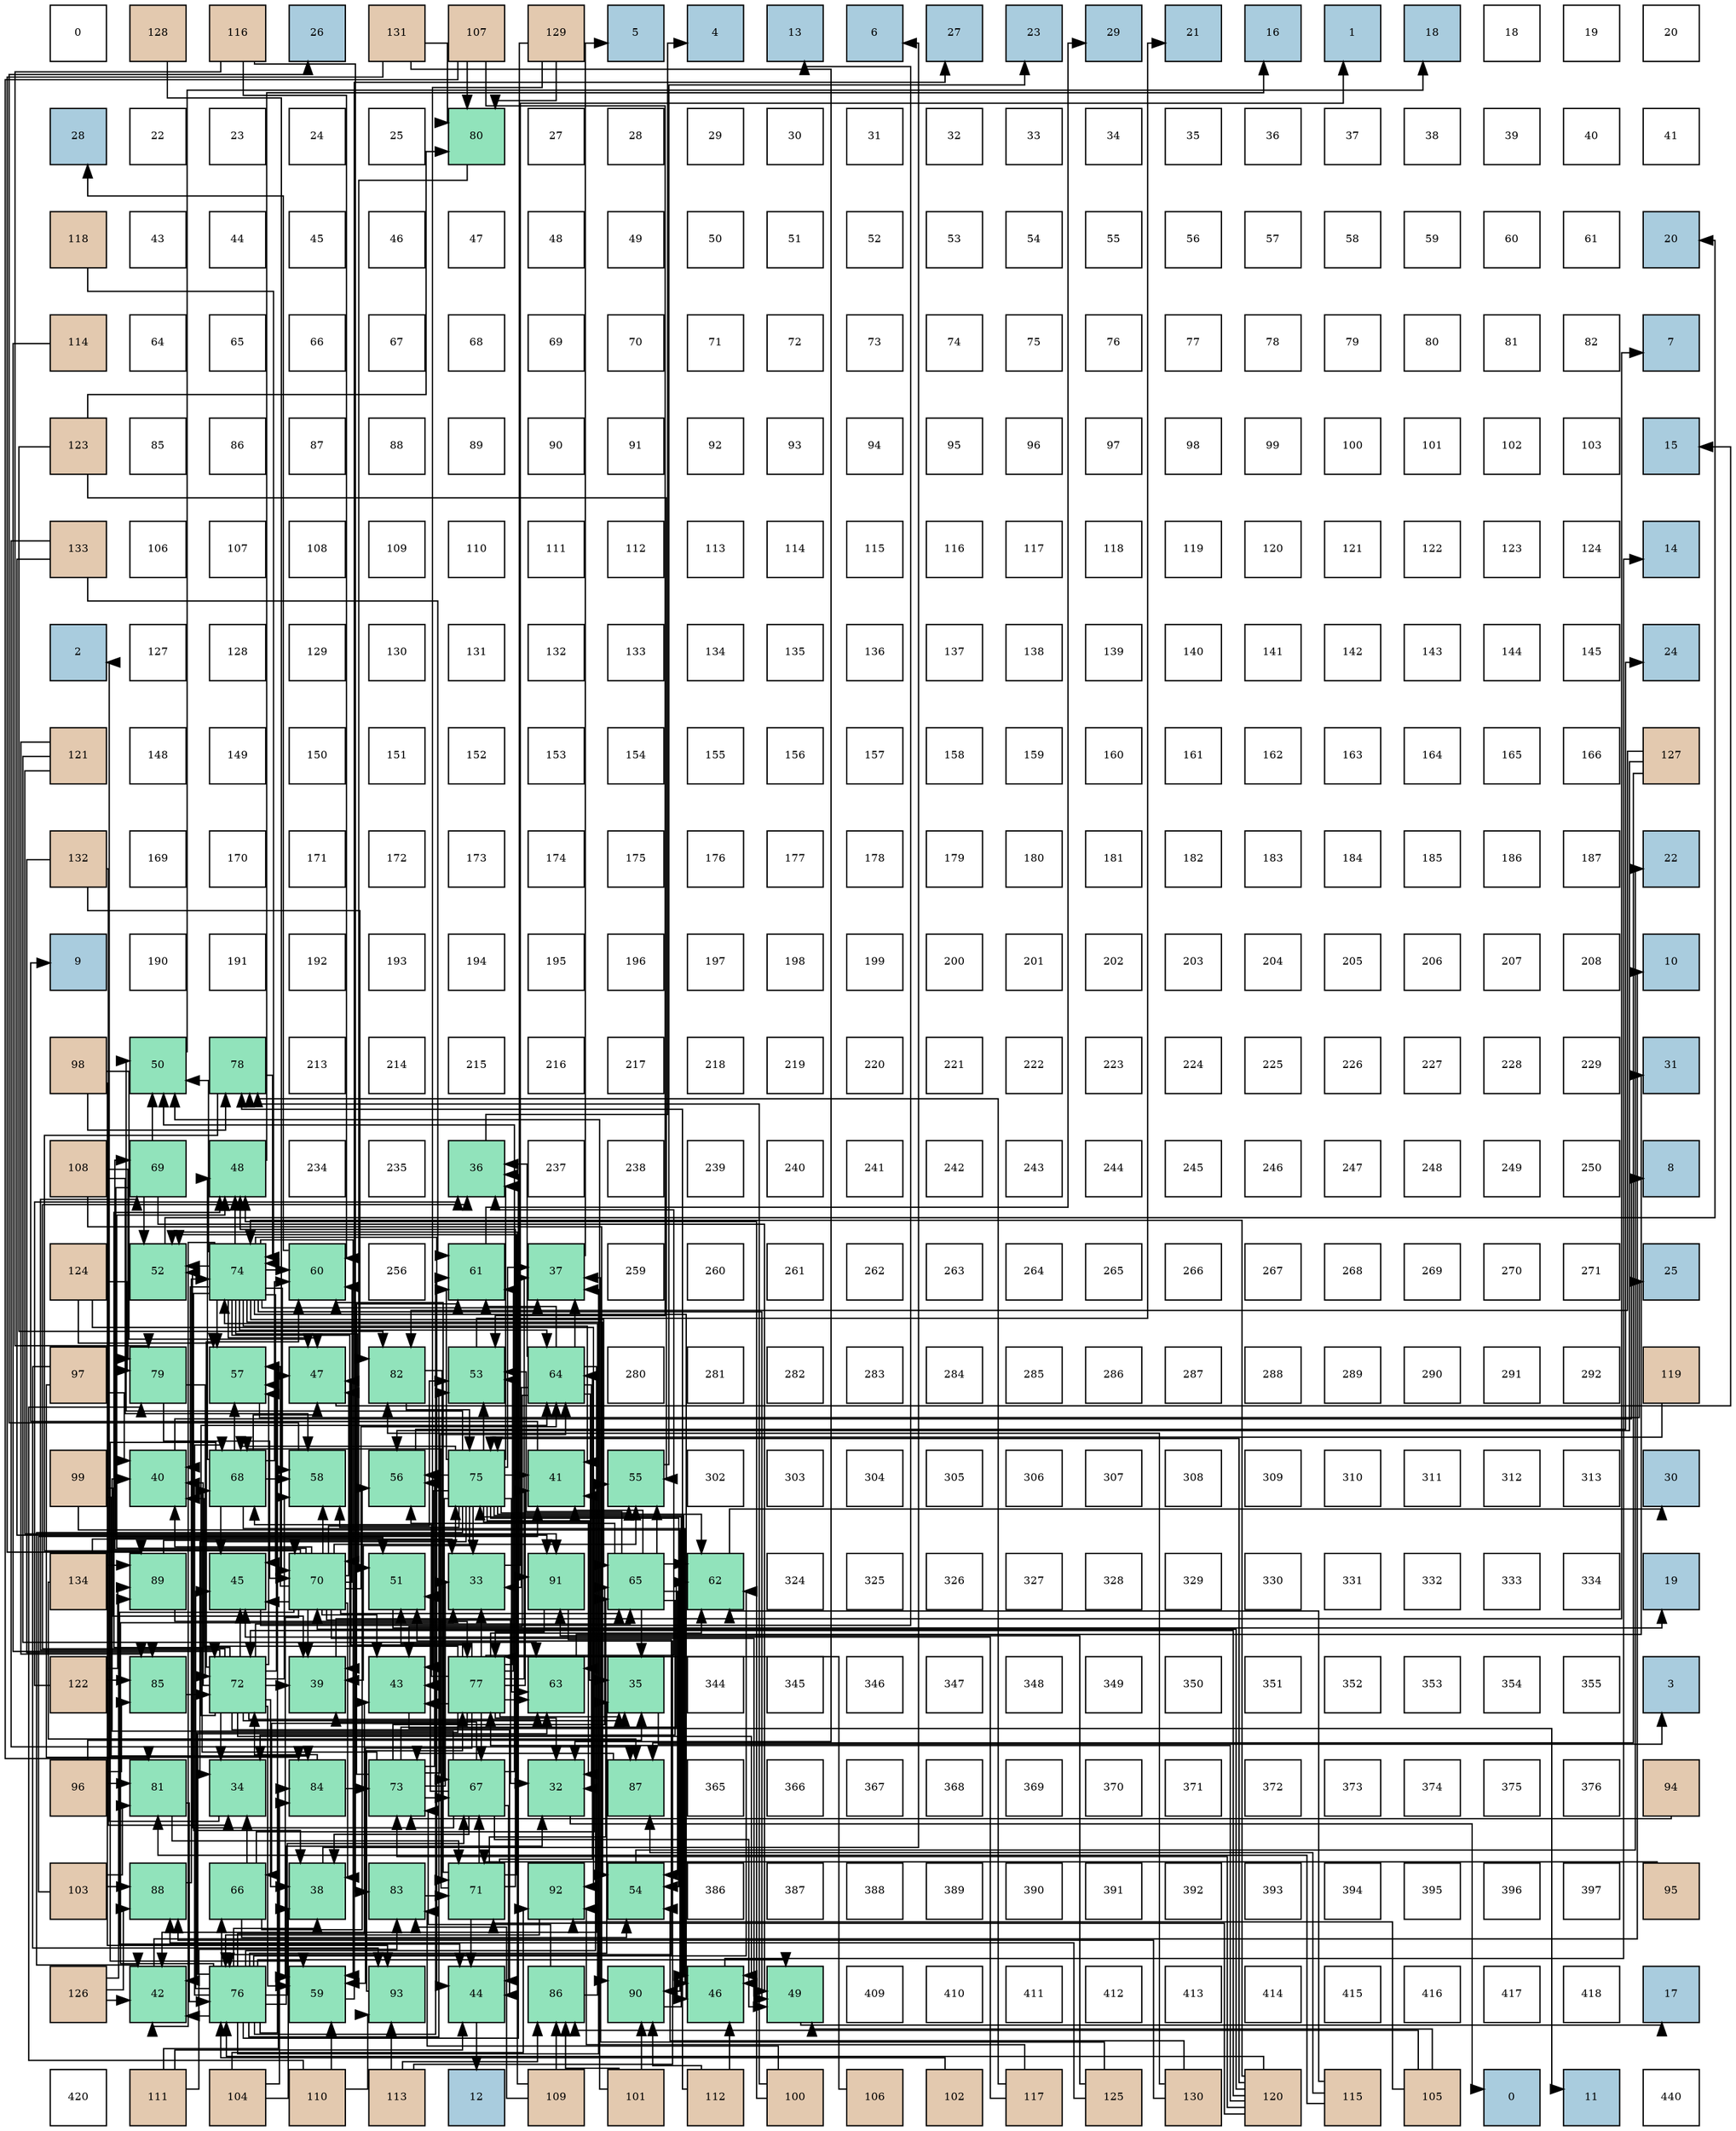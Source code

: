 digraph layout{
 rankdir=TB;
 splines=ortho;
 node [style=filled shape=square fixedsize=true width=0.6];
0[label="0", fontsize=8, fillcolor="#ffffff"];
1[label="128", fontsize=8, fillcolor="#e3c9af"];
2[label="116", fontsize=8, fillcolor="#e3c9af"];
3[label="26", fontsize=8, fillcolor="#a9ccde"];
4[label="131", fontsize=8, fillcolor="#e3c9af"];
5[label="107", fontsize=8, fillcolor="#e3c9af"];
6[label="129", fontsize=8, fillcolor="#e3c9af"];
7[label="5", fontsize=8, fillcolor="#a9ccde"];
8[label="4", fontsize=8, fillcolor="#a9ccde"];
9[label="13", fontsize=8, fillcolor="#a9ccde"];
10[label="6", fontsize=8, fillcolor="#a9ccde"];
11[label="27", fontsize=8, fillcolor="#a9ccde"];
12[label="23", fontsize=8, fillcolor="#a9ccde"];
13[label="29", fontsize=8, fillcolor="#a9ccde"];
14[label="21", fontsize=8, fillcolor="#a9ccde"];
15[label="16", fontsize=8, fillcolor="#a9ccde"];
16[label="1", fontsize=8, fillcolor="#a9ccde"];
17[label="18", fontsize=8, fillcolor="#a9ccde"];
18[label="18", fontsize=8, fillcolor="#ffffff"];
19[label="19", fontsize=8, fillcolor="#ffffff"];
20[label="20", fontsize=8, fillcolor="#ffffff"];
21[label="28", fontsize=8, fillcolor="#a9ccde"];
22[label="22", fontsize=8, fillcolor="#ffffff"];
23[label="23", fontsize=8, fillcolor="#ffffff"];
24[label="24", fontsize=8, fillcolor="#ffffff"];
25[label="25", fontsize=8, fillcolor="#ffffff"];
26[label="80", fontsize=8, fillcolor="#91e3bb"];
27[label="27", fontsize=8, fillcolor="#ffffff"];
28[label="28", fontsize=8, fillcolor="#ffffff"];
29[label="29", fontsize=8, fillcolor="#ffffff"];
30[label="30", fontsize=8, fillcolor="#ffffff"];
31[label="31", fontsize=8, fillcolor="#ffffff"];
32[label="32", fontsize=8, fillcolor="#ffffff"];
33[label="33", fontsize=8, fillcolor="#ffffff"];
34[label="34", fontsize=8, fillcolor="#ffffff"];
35[label="35", fontsize=8, fillcolor="#ffffff"];
36[label="36", fontsize=8, fillcolor="#ffffff"];
37[label="37", fontsize=8, fillcolor="#ffffff"];
38[label="38", fontsize=8, fillcolor="#ffffff"];
39[label="39", fontsize=8, fillcolor="#ffffff"];
40[label="40", fontsize=8, fillcolor="#ffffff"];
41[label="41", fontsize=8, fillcolor="#ffffff"];
42[label="118", fontsize=8, fillcolor="#e3c9af"];
43[label="43", fontsize=8, fillcolor="#ffffff"];
44[label="44", fontsize=8, fillcolor="#ffffff"];
45[label="45", fontsize=8, fillcolor="#ffffff"];
46[label="46", fontsize=8, fillcolor="#ffffff"];
47[label="47", fontsize=8, fillcolor="#ffffff"];
48[label="48", fontsize=8, fillcolor="#ffffff"];
49[label="49", fontsize=8, fillcolor="#ffffff"];
50[label="50", fontsize=8, fillcolor="#ffffff"];
51[label="51", fontsize=8, fillcolor="#ffffff"];
52[label="52", fontsize=8, fillcolor="#ffffff"];
53[label="53", fontsize=8, fillcolor="#ffffff"];
54[label="54", fontsize=8, fillcolor="#ffffff"];
55[label="55", fontsize=8, fillcolor="#ffffff"];
56[label="56", fontsize=8, fillcolor="#ffffff"];
57[label="57", fontsize=8, fillcolor="#ffffff"];
58[label="58", fontsize=8, fillcolor="#ffffff"];
59[label="59", fontsize=8, fillcolor="#ffffff"];
60[label="60", fontsize=8, fillcolor="#ffffff"];
61[label="61", fontsize=8, fillcolor="#ffffff"];
62[label="20", fontsize=8, fillcolor="#a9ccde"];
63[label="114", fontsize=8, fillcolor="#e3c9af"];
64[label="64", fontsize=8, fillcolor="#ffffff"];
65[label="65", fontsize=8, fillcolor="#ffffff"];
66[label="66", fontsize=8, fillcolor="#ffffff"];
67[label="67", fontsize=8, fillcolor="#ffffff"];
68[label="68", fontsize=8, fillcolor="#ffffff"];
69[label="69", fontsize=8, fillcolor="#ffffff"];
70[label="70", fontsize=8, fillcolor="#ffffff"];
71[label="71", fontsize=8, fillcolor="#ffffff"];
72[label="72", fontsize=8, fillcolor="#ffffff"];
73[label="73", fontsize=8, fillcolor="#ffffff"];
74[label="74", fontsize=8, fillcolor="#ffffff"];
75[label="75", fontsize=8, fillcolor="#ffffff"];
76[label="76", fontsize=8, fillcolor="#ffffff"];
77[label="77", fontsize=8, fillcolor="#ffffff"];
78[label="78", fontsize=8, fillcolor="#ffffff"];
79[label="79", fontsize=8, fillcolor="#ffffff"];
80[label="80", fontsize=8, fillcolor="#ffffff"];
81[label="81", fontsize=8, fillcolor="#ffffff"];
82[label="82", fontsize=8, fillcolor="#ffffff"];
83[label="7", fontsize=8, fillcolor="#a9ccde"];
84[label="123", fontsize=8, fillcolor="#e3c9af"];
85[label="85", fontsize=8, fillcolor="#ffffff"];
86[label="86", fontsize=8, fillcolor="#ffffff"];
87[label="87", fontsize=8, fillcolor="#ffffff"];
88[label="88", fontsize=8, fillcolor="#ffffff"];
89[label="89", fontsize=8, fillcolor="#ffffff"];
90[label="90", fontsize=8, fillcolor="#ffffff"];
91[label="91", fontsize=8, fillcolor="#ffffff"];
92[label="92", fontsize=8, fillcolor="#ffffff"];
93[label="93", fontsize=8, fillcolor="#ffffff"];
94[label="94", fontsize=8, fillcolor="#ffffff"];
95[label="95", fontsize=8, fillcolor="#ffffff"];
96[label="96", fontsize=8, fillcolor="#ffffff"];
97[label="97", fontsize=8, fillcolor="#ffffff"];
98[label="98", fontsize=8, fillcolor="#ffffff"];
99[label="99", fontsize=8, fillcolor="#ffffff"];
100[label="100", fontsize=8, fillcolor="#ffffff"];
101[label="101", fontsize=8, fillcolor="#ffffff"];
102[label="102", fontsize=8, fillcolor="#ffffff"];
103[label="103", fontsize=8, fillcolor="#ffffff"];
104[label="15", fontsize=8, fillcolor="#a9ccde"];
105[label="133", fontsize=8, fillcolor="#e3c9af"];
106[label="106", fontsize=8, fillcolor="#ffffff"];
107[label="107", fontsize=8, fillcolor="#ffffff"];
108[label="108", fontsize=8, fillcolor="#ffffff"];
109[label="109", fontsize=8, fillcolor="#ffffff"];
110[label="110", fontsize=8, fillcolor="#ffffff"];
111[label="111", fontsize=8, fillcolor="#ffffff"];
112[label="112", fontsize=8, fillcolor="#ffffff"];
113[label="113", fontsize=8, fillcolor="#ffffff"];
114[label="114", fontsize=8, fillcolor="#ffffff"];
115[label="115", fontsize=8, fillcolor="#ffffff"];
116[label="116", fontsize=8, fillcolor="#ffffff"];
117[label="117", fontsize=8, fillcolor="#ffffff"];
118[label="118", fontsize=8, fillcolor="#ffffff"];
119[label="119", fontsize=8, fillcolor="#ffffff"];
120[label="120", fontsize=8, fillcolor="#ffffff"];
121[label="121", fontsize=8, fillcolor="#ffffff"];
122[label="122", fontsize=8, fillcolor="#ffffff"];
123[label="123", fontsize=8, fillcolor="#ffffff"];
124[label="124", fontsize=8, fillcolor="#ffffff"];
125[label="14", fontsize=8, fillcolor="#a9ccde"];
126[label="2", fontsize=8, fillcolor="#a9ccde"];
127[label="127", fontsize=8, fillcolor="#ffffff"];
128[label="128", fontsize=8, fillcolor="#ffffff"];
129[label="129", fontsize=8, fillcolor="#ffffff"];
130[label="130", fontsize=8, fillcolor="#ffffff"];
131[label="131", fontsize=8, fillcolor="#ffffff"];
132[label="132", fontsize=8, fillcolor="#ffffff"];
133[label="133", fontsize=8, fillcolor="#ffffff"];
134[label="134", fontsize=8, fillcolor="#ffffff"];
135[label="135", fontsize=8, fillcolor="#ffffff"];
136[label="136", fontsize=8, fillcolor="#ffffff"];
137[label="137", fontsize=8, fillcolor="#ffffff"];
138[label="138", fontsize=8, fillcolor="#ffffff"];
139[label="139", fontsize=8, fillcolor="#ffffff"];
140[label="140", fontsize=8, fillcolor="#ffffff"];
141[label="141", fontsize=8, fillcolor="#ffffff"];
142[label="142", fontsize=8, fillcolor="#ffffff"];
143[label="143", fontsize=8, fillcolor="#ffffff"];
144[label="144", fontsize=8, fillcolor="#ffffff"];
145[label="145", fontsize=8, fillcolor="#ffffff"];
146[label="24", fontsize=8, fillcolor="#a9ccde"];
147[label="121", fontsize=8, fillcolor="#e3c9af"];
148[label="148", fontsize=8, fillcolor="#ffffff"];
149[label="149", fontsize=8, fillcolor="#ffffff"];
150[label="150", fontsize=8, fillcolor="#ffffff"];
151[label="151", fontsize=8, fillcolor="#ffffff"];
152[label="152", fontsize=8, fillcolor="#ffffff"];
153[label="153", fontsize=8, fillcolor="#ffffff"];
154[label="154", fontsize=8, fillcolor="#ffffff"];
155[label="155", fontsize=8, fillcolor="#ffffff"];
156[label="156", fontsize=8, fillcolor="#ffffff"];
157[label="157", fontsize=8, fillcolor="#ffffff"];
158[label="158", fontsize=8, fillcolor="#ffffff"];
159[label="159", fontsize=8, fillcolor="#ffffff"];
160[label="160", fontsize=8, fillcolor="#ffffff"];
161[label="161", fontsize=8, fillcolor="#ffffff"];
162[label="162", fontsize=8, fillcolor="#ffffff"];
163[label="163", fontsize=8, fillcolor="#ffffff"];
164[label="164", fontsize=8, fillcolor="#ffffff"];
165[label="165", fontsize=8, fillcolor="#ffffff"];
166[label="166", fontsize=8, fillcolor="#ffffff"];
167[label="127", fontsize=8, fillcolor="#e3c9af"];
168[label="132", fontsize=8, fillcolor="#e3c9af"];
169[label="169", fontsize=8, fillcolor="#ffffff"];
170[label="170", fontsize=8, fillcolor="#ffffff"];
171[label="171", fontsize=8, fillcolor="#ffffff"];
172[label="172", fontsize=8, fillcolor="#ffffff"];
173[label="173", fontsize=8, fillcolor="#ffffff"];
174[label="174", fontsize=8, fillcolor="#ffffff"];
175[label="175", fontsize=8, fillcolor="#ffffff"];
176[label="176", fontsize=8, fillcolor="#ffffff"];
177[label="177", fontsize=8, fillcolor="#ffffff"];
178[label="178", fontsize=8, fillcolor="#ffffff"];
179[label="179", fontsize=8, fillcolor="#ffffff"];
180[label="180", fontsize=8, fillcolor="#ffffff"];
181[label="181", fontsize=8, fillcolor="#ffffff"];
182[label="182", fontsize=8, fillcolor="#ffffff"];
183[label="183", fontsize=8, fillcolor="#ffffff"];
184[label="184", fontsize=8, fillcolor="#ffffff"];
185[label="185", fontsize=8, fillcolor="#ffffff"];
186[label="186", fontsize=8, fillcolor="#ffffff"];
187[label="187", fontsize=8, fillcolor="#ffffff"];
188[label="22", fontsize=8, fillcolor="#a9ccde"];
189[label="9", fontsize=8, fillcolor="#a9ccde"];
190[label="190", fontsize=8, fillcolor="#ffffff"];
191[label="191", fontsize=8, fillcolor="#ffffff"];
192[label="192", fontsize=8, fillcolor="#ffffff"];
193[label="193", fontsize=8, fillcolor="#ffffff"];
194[label="194", fontsize=8, fillcolor="#ffffff"];
195[label="195", fontsize=8, fillcolor="#ffffff"];
196[label="196", fontsize=8, fillcolor="#ffffff"];
197[label="197", fontsize=8, fillcolor="#ffffff"];
198[label="198", fontsize=8, fillcolor="#ffffff"];
199[label="199", fontsize=8, fillcolor="#ffffff"];
200[label="200", fontsize=8, fillcolor="#ffffff"];
201[label="201", fontsize=8, fillcolor="#ffffff"];
202[label="202", fontsize=8, fillcolor="#ffffff"];
203[label="203", fontsize=8, fillcolor="#ffffff"];
204[label="204", fontsize=8, fillcolor="#ffffff"];
205[label="205", fontsize=8, fillcolor="#ffffff"];
206[label="206", fontsize=8, fillcolor="#ffffff"];
207[label="207", fontsize=8, fillcolor="#ffffff"];
208[label="208", fontsize=8, fillcolor="#ffffff"];
209[label="10", fontsize=8, fillcolor="#a9ccde"];
210[label="98", fontsize=8, fillcolor="#e3c9af"];
211[label="50", fontsize=8, fillcolor="#91e3bb"];
212[label="78", fontsize=8, fillcolor="#91e3bb"];
213[label="213", fontsize=8, fillcolor="#ffffff"];
214[label="214", fontsize=8, fillcolor="#ffffff"];
215[label="215", fontsize=8, fillcolor="#ffffff"];
216[label="216", fontsize=8, fillcolor="#ffffff"];
217[label="217", fontsize=8, fillcolor="#ffffff"];
218[label="218", fontsize=8, fillcolor="#ffffff"];
219[label="219", fontsize=8, fillcolor="#ffffff"];
220[label="220", fontsize=8, fillcolor="#ffffff"];
221[label="221", fontsize=8, fillcolor="#ffffff"];
222[label="222", fontsize=8, fillcolor="#ffffff"];
223[label="223", fontsize=8, fillcolor="#ffffff"];
224[label="224", fontsize=8, fillcolor="#ffffff"];
225[label="225", fontsize=8, fillcolor="#ffffff"];
226[label="226", fontsize=8, fillcolor="#ffffff"];
227[label="227", fontsize=8, fillcolor="#ffffff"];
228[label="228", fontsize=8, fillcolor="#ffffff"];
229[label="229", fontsize=8, fillcolor="#ffffff"];
230[label="31", fontsize=8, fillcolor="#a9ccde"];
231[label="108", fontsize=8, fillcolor="#e3c9af"];
232[label="69", fontsize=8, fillcolor="#91e3bb"];
233[label="48", fontsize=8, fillcolor="#91e3bb"];
234[label="234", fontsize=8, fillcolor="#ffffff"];
235[label="235", fontsize=8, fillcolor="#ffffff"];
236[label="36", fontsize=8, fillcolor="#91e3bb"];
237[label="237", fontsize=8, fillcolor="#ffffff"];
238[label="238", fontsize=8, fillcolor="#ffffff"];
239[label="239", fontsize=8, fillcolor="#ffffff"];
240[label="240", fontsize=8, fillcolor="#ffffff"];
241[label="241", fontsize=8, fillcolor="#ffffff"];
242[label="242", fontsize=8, fillcolor="#ffffff"];
243[label="243", fontsize=8, fillcolor="#ffffff"];
244[label="244", fontsize=8, fillcolor="#ffffff"];
245[label="245", fontsize=8, fillcolor="#ffffff"];
246[label="246", fontsize=8, fillcolor="#ffffff"];
247[label="247", fontsize=8, fillcolor="#ffffff"];
248[label="248", fontsize=8, fillcolor="#ffffff"];
249[label="249", fontsize=8, fillcolor="#ffffff"];
250[label="250", fontsize=8, fillcolor="#ffffff"];
251[label="8", fontsize=8, fillcolor="#a9ccde"];
252[label="124", fontsize=8, fillcolor="#e3c9af"];
253[label="52", fontsize=8, fillcolor="#91e3bb"];
254[label="74", fontsize=8, fillcolor="#91e3bb"];
255[label="60", fontsize=8, fillcolor="#91e3bb"];
256[label="256", fontsize=8, fillcolor="#ffffff"];
257[label="61", fontsize=8, fillcolor="#91e3bb"];
258[label="37", fontsize=8, fillcolor="#91e3bb"];
259[label="259", fontsize=8, fillcolor="#ffffff"];
260[label="260", fontsize=8, fillcolor="#ffffff"];
261[label="261", fontsize=8, fillcolor="#ffffff"];
262[label="262", fontsize=8, fillcolor="#ffffff"];
263[label="263", fontsize=8, fillcolor="#ffffff"];
264[label="264", fontsize=8, fillcolor="#ffffff"];
265[label="265", fontsize=8, fillcolor="#ffffff"];
266[label="266", fontsize=8, fillcolor="#ffffff"];
267[label="267", fontsize=8, fillcolor="#ffffff"];
268[label="268", fontsize=8, fillcolor="#ffffff"];
269[label="269", fontsize=8, fillcolor="#ffffff"];
270[label="270", fontsize=8, fillcolor="#ffffff"];
271[label="271", fontsize=8, fillcolor="#ffffff"];
272[label="25", fontsize=8, fillcolor="#a9ccde"];
273[label="97", fontsize=8, fillcolor="#e3c9af"];
274[label="79", fontsize=8, fillcolor="#91e3bb"];
275[label="57", fontsize=8, fillcolor="#91e3bb"];
276[label="47", fontsize=8, fillcolor="#91e3bb"];
277[label="82", fontsize=8, fillcolor="#91e3bb"];
278[label="53", fontsize=8, fillcolor="#91e3bb"];
279[label="64", fontsize=8, fillcolor="#91e3bb"];
280[label="280", fontsize=8, fillcolor="#ffffff"];
281[label="281", fontsize=8, fillcolor="#ffffff"];
282[label="282", fontsize=8, fillcolor="#ffffff"];
283[label="283", fontsize=8, fillcolor="#ffffff"];
284[label="284", fontsize=8, fillcolor="#ffffff"];
285[label="285", fontsize=8, fillcolor="#ffffff"];
286[label="286", fontsize=8, fillcolor="#ffffff"];
287[label="287", fontsize=8, fillcolor="#ffffff"];
288[label="288", fontsize=8, fillcolor="#ffffff"];
289[label="289", fontsize=8, fillcolor="#ffffff"];
290[label="290", fontsize=8, fillcolor="#ffffff"];
291[label="291", fontsize=8, fillcolor="#ffffff"];
292[label="292", fontsize=8, fillcolor="#ffffff"];
293[label="119", fontsize=8, fillcolor="#e3c9af"];
294[label="99", fontsize=8, fillcolor="#e3c9af"];
295[label="40", fontsize=8, fillcolor="#91e3bb"];
296[label="68", fontsize=8, fillcolor="#91e3bb"];
297[label="58", fontsize=8, fillcolor="#91e3bb"];
298[label="56", fontsize=8, fillcolor="#91e3bb"];
299[label="75", fontsize=8, fillcolor="#91e3bb"];
300[label="41", fontsize=8, fillcolor="#91e3bb"];
301[label="55", fontsize=8, fillcolor="#91e3bb"];
302[label="302", fontsize=8, fillcolor="#ffffff"];
303[label="303", fontsize=8, fillcolor="#ffffff"];
304[label="304", fontsize=8, fillcolor="#ffffff"];
305[label="305", fontsize=8, fillcolor="#ffffff"];
306[label="306", fontsize=8, fillcolor="#ffffff"];
307[label="307", fontsize=8, fillcolor="#ffffff"];
308[label="308", fontsize=8, fillcolor="#ffffff"];
309[label="309", fontsize=8, fillcolor="#ffffff"];
310[label="310", fontsize=8, fillcolor="#ffffff"];
311[label="311", fontsize=8, fillcolor="#ffffff"];
312[label="312", fontsize=8, fillcolor="#ffffff"];
313[label="313", fontsize=8, fillcolor="#ffffff"];
314[label="30", fontsize=8, fillcolor="#a9ccde"];
315[label="134", fontsize=8, fillcolor="#e3c9af"];
316[label="89", fontsize=8, fillcolor="#91e3bb"];
317[label="45", fontsize=8, fillcolor="#91e3bb"];
318[label="70", fontsize=8, fillcolor="#91e3bb"];
319[label="51", fontsize=8, fillcolor="#91e3bb"];
320[label="33", fontsize=8, fillcolor="#91e3bb"];
321[label="91", fontsize=8, fillcolor="#91e3bb"];
322[label="65", fontsize=8, fillcolor="#91e3bb"];
323[label="62", fontsize=8, fillcolor="#91e3bb"];
324[label="324", fontsize=8, fillcolor="#ffffff"];
325[label="325", fontsize=8, fillcolor="#ffffff"];
326[label="326", fontsize=8, fillcolor="#ffffff"];
327[label="327", fontsize=8, fillcolor="#ffffff"];
328[label="328", fontsize=8, fillcolor="#ffffff"];
329[label="329", fontsize=8, fillcolor="#ffffff"];
330[label="330", fontsize=8, fillcolor="#ffffff"];
331[label="331", fontsize=8, fillcolor="#ffffff"];
332[label="332", fontsize=8, fillcolor="#ffffff"];
333[label="333", fontsize=8, fillcolor="#ffffff"];
334[label="334", fontsize=8, fillcolor="#ffffff"];
335[label="19", fontsize=8, fillcolor="#a9ccde"];
336[label="122", fontsize=8, fillcolor="#e3c9af"];
337[label="85", fontsize=8, fillcolor="#91e3bb"];
338[label="72", fontsize=8, fillcolor="#91e3bb"];
339[label="39", fontsize=8, fillcolor="#91e3bb"];
340[label="43", fontsize=8, fillcolor="#91e3bb"];
341[label="77", fontsize=8, fillcolor="#91e3bb"];
342[label="63", fontsize=8, fillcolor="#91e3bb"];
343[label="35", fontsize=8, fillcolor="#91e3bb"];
344[label="344", fontsize=8, fillcolor="#ffffff"];
345[label="345", fontsize=8, fillcolor="#ffffff"];
346[label="346", fontsize=8, fillcolor="#ffffff"];
347[label="347", fontsize=8, fillcolor="#ffffff"];
348[label="348", fontsize=8, fillcolor="#ffffff"];
349[label="349", fontsize=8, fillcolor="#ffffff"];
350[label="350", fontsize=8, fillcolor="#ffffff"];
351[label="351", fontsize=8, fillcolor="#ffffff"];
352[label="352", fontsize=8, fillcolor="#ffffff"];
353[label="353", fontsize=8, fillcolor="#ffffff"];
354[label="354", fontsize=8, fillcolor="#ffffff"];
355[label="355", fontsize=8, fillcolor="#ffffff"];
356[label="3", fontsize=8, fillcolor="#a9ccde"];
357[label="96", fontsize=8, fillcolor="#e3c9af"];
358[label="81", fontsize=8, fillcolor="#91e3bb"];
359[label="34", fontsize=8, fillcolor="#91e3bb"];
360[label="84", fontsize=8, fillcolor="#91e3bb"];
361[label="73", fontsize=8, fillcolor="#91e3bb"];
362[label="67", fontsize=8, fillcolor="#91e3bb"];
363[label="32", fontsize=8, fillcolor="#91e3bb"];
364[label="87", fontsize=8, fillcolor="#91e3bb"];
365[label="365", fontsize=8, fillcolor="#ffffff"];
366[label="366", fontsize=8, fillcolor="#ffffff"];
367[label="367", fontsize=8, fillcolor="#ffffff"];
368[label="368", fontsize=8, fillcolor="#ffffff"];
369[label="369", fontsize=8, fillcolor="#ffffff"];
370[label="370", fontsize=8, fillcolor="#ffffff"];
371[label="371", fontsize=8, fillcolor="#ffffff"];
372[label="372", fontsize=8, fillcolor="#ffffff"];
373[label="373", fontsize=8, fillcolor="#ffffff"];
374[label="374", fontsize=8, fillcolor="#ffffff"];
375[label="375", fontsize=8, fillcolor="#ffffff"];
376[label="376", fontsize=8, fillcolor="#ffffff"];
377[label="94", fontsize=8, fillcolor="#e3c9af"];
378[label="103", fontsize=8, fillcolor="#e3c9af"];
379[label="88", fontsize=8, fillcolor="#91e3bb"];
380[label="66", fontsize=8, fillcolor="#91e3bb"];
381[label="38", fontsize=8, fillcolor="#91e3bb"];
382[label="83", fontsize=8, fillcolor="#91e3bb"];
383[label="71", fontsize=8, fillcolor="#91e3bb"];
384[label="92", fontsize=8, fillcolor="#91e3bb"];
385[label="54", fontsize=8, fillcolor="#91e3bb"];
386[label="386", fontsize=8, fillcolor="#ffffff"];
387[label="387", fontsize=8, fillcolor="#ffffff"];
388[label="388", fontsize=8, fillcolor="#ffffff"];
389[label="389", fontsize=8, fillcolor="#ffffff"];
390[label="390", fontsize=8, fillcolor="#ffffff"];
391[label="391", fontsize=8, fillcolor="#ffffff"];
392[label="392", fontsize=8, fillcolor="#ffffff"];
393[label="393", fontsize=8, fillcolor="#ffffff"];
394[label="394", fontsize=8, fillcolor="#ffffff"];
395[label="395", fontsize=8, fillcolor="#ffffff"];
396[label="396", fontsize=8, fillcolor="#ffffff"];
397[label="397", fontsize=8, fillcolor="#ffffff"];
398[label="95", fontsize=8, fillcolor="#e3c9af"];
399[label="126", fontsize=8, fillcolor="#e3c9af"];
400[label="42", fontsize=8, fillcolor="#91e3bb"];
401[label="76", fontsize=8, fillcolor="#91e3bb"];
402[label="59", fontsize=8, fillcolor="#91e3bb"];
403[label="93", fontsize=8, fillcolor="#91e3bb"];
404[label="44", fontsize=8, fillcolor="#91e3bb"];
405[label="86", fontsize=8, fillcolor="#91e3bb"];
406[label="90", fontsize=8, fillcolor="#91e3bb"];
407[label="46", fontsize=8, fillcolor="#91e3bb"];
408[label="49", fontsize=8, fillcolor="#91e3bb"];
409[label="409", fontsize=8, fillcolor="#ffffff"];
410[label="410", fontsize=8, fillcolor="#ffffff"];
411[label="411", fontsize=8, fillcolor="#ffffff"];
412[label="412", fontsize=8, fillcolor="#ffffff"];
413[label="413", fontsize=8, fillcolor="#ffffff"];
414[label="414", fontsize=8, fillcolor="#ffffff"];
415[label="415", fontsize=8, fillcolor="#ffffff"];
416[label="416", fontsize=8, fillcolor="#ffffff"];
417[label="417", fontsize=8, fillcolor="#ffffff"];
418[label="418", fontsize=8, fillcolor="#ffffff"];
419[label="17", fontsize=8, fillcolor="#a9ccde"];
420[label="420", fontsize=8, fillcolor="#ffffff"];
421[label="111", fontsize=8, fillcolor="#e3c9af"];
422[label="104", fontsize=8, fillcolor="#e3c9af"];
423[label="110", fontsize=8, fillcolor="#e3c9af"];
424[label="113", fontsize=8, fillcolor="#e3c9af"];
425[label="12", fontsize=8, fillcolor="#a9ccde"];
426[label="109", fontsize=8, fillcolor="#e3c9af"];
427[label="101", fontsize=8, fillcolor="#e3c9af"];
428[label="112", fontsize=8, fillcolor="#e3c9af"];
429[label="100", fontsize=8, fillcolor="#e3c9af"];
430[label="106", fontsize=8, fillcolor="#e3c9af"];
431[label="102", fontsize=8, fillcolor="#e3c9af"];
432[label="117", fontsize=8, fillcolor="#e3c9af"];
433[label="125", fontsize=8, fillcolor="#e3c9af"];
434[label="130", fontsize=8, fillcolor="#e3c9af"];
435[label="120", fontsize=8, fillcolor="#e3c9af"];
436[label="115", fontsize=8, fillcolor="#e3c9af"];
437[label="105", fontsize=8, fillcolor="#e3c9af"];
438[label="0", fontsize=8, fillcolor="#a9ccde"];
439[label="11", fontsize=8, fillcolor="#a9ccde"];
440[label="440", fontsize=8, fillcolor="#ffffff"];
edge [constraint=false, style=vis];363 -> 438;
320 -> 16;
359 -> 126;
343 -> 356;
236 -> 8;
258 -> 7;
381 -> 10;
339 -> 83;
295 -> 251;
300 -> 189;
400 -> 209;
340 -> 439;
404 -> 425;
317 -> 9;
407 -> 125;
276 -> 104;
233 -> 15;
408 -> 419;
211 -> 17;
319 -> 335;
253 -> 62;
278 -> 14;
385 -> 188;
301 -> 12;
298 -> 146;
275 -> 272;
297 -> 3;
402 -> 11;
255 -> 21;
257 -> 13;
323 -> 314;
342 -> 230;
279 -> 363;
279 -> 320;
279 -> 236;
279 -> 258;
279 -> 400;
279 -> 340;
279 -> 257;
279 -> 342;
322 -> 359;
322 -> 343;
322 -> 300;
322 -> 278;
322 -> 385;
322 -> 301;
322 -> 298;
322 -> 323;
380 -> 359;
380 -> 385;
380 -> 301;
380 -> 298;
362 -> 381;
362 -> 339;
362 -> 295;
362 -> 404;
362 -> 408;
362 -> 211;
362 -> 319;
362 -> 253;
296 -> 317;
296 -> 407;
296 -> 276;
296 -> 233;
296 -> 275;
296 -> 297;
296 -> 402;
296 -> 255;
232 -> 408;
232 -> 211;
232 -> 319;
232 -> 253;
318 -> 363;
318 -> 381;
318 -> 339;
318 -> 295;
318 -> 340;
318 -> 404;
318 -> 317;
318 -> 407;
318 -> 276;
318 -> 233;
318 -> 278;
318 -> 301;
318 -> 275;
318 -> 297;
318 -> 402;
318 -> 255;
318 -> 279;
318 -> 322;
318 -> 232;
383 -> 404;
383 -> 233;
383 -> 253;
383 -> 255;
383 -> 279;
383 -> 322;
383 -> 362;
383 -> 296;
338 -> 359;
338 -> 343;
338 -> 236;
338 -> 381;
338 -> 339;
338 -> 295;
338 -> 404;
338 -> 317;
338 -> 407;
338 -> 276;
338 -> 233;
338 -> 275;
338 -> 297;
338 -> 402;
338 -> 255;
338 -> 342;
338 -> 279;
338 -> 322;
338 -> 232;
361 -> 320;
361 -> 298;
361 -> 257;
361 -> 323;
361 -> 279;
361 -> 322;
361 -> 362;
361 -> 296;
254 -> 258;
254 -> 381;
254 -> 339;
254 -> 295;
254 -> 300;
254 -> 400;
254 -> 404;
254 -> 317;
254 -> 407;
254 -> 276;
254 -> 233;
254 -> 408;
254 -> 211;
254 -> 319;
254 -> 253;
254 -> 385;
254 -> 275;
254 -> 297;
254 -> 402;
254 -> 255;
254 -> 279;
254 -> 322;
299 -> 363;
299 -> 320;
299 -> 359;
299 -> 343;
299 -> 236;
299 -> 258;
299 -> 339;
299 -> 300;
299 -> 400;
299 -> 340;
299 -> 407;
299 -> 211;
299 -> 278;
299 -> 385;
299 -> 301;
299 -> 298;
299 -> 297;
299 -> 257;
299 -> 323;
299 -> 342;
299 -> 362;
299 -> 296;
401 -> 363;
401 -> 320;
401 -> 343;
401 -> 236;
401 -> 258;
401 -> 381;
401 -> 300;
401 -> 400;
401 -> 340;
401 -> 317;
401 -> 408;
401 -> 278;
401 -> 275;
401 -> 257;
401 -> 323;
401 -> 342;
401 -> 380;
401 -> 362;
401 -> 296;
341 -> 363;
341 -> 320;
341 -> 343;
341 -> 236;
341 -> 258;
341 -> 295;
341 -> 300;
341 -> 400;
341 -> 340;
341 -> 276;
341 -> 319;
341 -> 278;
341 -> 402;
341 -> 257;
341 -> 323;
341 -> 342;
341 -> 380;
341 -> 362;
341 -> 296;
212 -> 318;
212 -> 254;
274 -> 318;
274 -> 338;
26 -> 318;
358 -> 383;
358 -> 401;
277 -> 383;
277 -> 299;
382 -> 383;
360 -> 338;
360 -> 361;
337 -> 338;
405 -> 361;
405 -> 254;
364 -> 361;
379 -> 254;
316 -> 299;
316 -> 341;
406 -> 299;
321 -> 401;
321 -> 341;
384 -> 401;
403 -> 341;
377 -> 361;
398 -> 383;
357 -> 343;
357 -> 358;
357 -> 337;
273 -> 295;
273 -> 360;
273 -> 403;
210 -> 276;
210 -> 212;
210 -> 403;
294 -> 339;
294 -> 360;
294 -> 406;
429 -> 233;
429 -> 212;
429 -> 382;
427 -> 211;
427 -> 405;
427 -> 406;
431 -> 401;
378 -> 300;
378 -> 358;
378 -> 379;
422 -> 381;
422 -> 360;
422 -> 384;
437 -> 408;
437 -> 405;
437 -> 384;
430 -> 341;
5 -> 278;
5 -> 26;
5 -> 358;
231 -> 297;
231 -> 274;
231 -> 406;
426 -> 253;
426 -> 382;
426 -> 405;
423 -> 402;
423 -> 274;
423 -> 403;
421 -> 404;
421 -> 382;
421 -> 360;
428 -> 407;
428 -> 212;
428 -> 406;
424 -> 319;
424 -> 405;
424 -> 403;
63 -> 338;
436 -> 323;
436 -> 358;
436 -> 364;
2 -> 255;
2 -> 274;
2 -> 382;
432 -> 317;
432 -> 212;
432 -> 384;
42 -> 254;
293 -> 299;
435 -> 318;
435 -> 383;
435 -> 338;
435 -> 361;
435 -> 254;
435 -> 299;
435 -> 401;
435 -> 341;
147 -> 342;
147 -> 337;
147 -> 321;
336 -> 236;
336 -> 337;
336 -> 316;
84 -> 301;
84 -> 26;
84 -> 277;
252 -> 275;
252 -> 274;
252 -> 384;
433 -> 258;
433 -> 379;
433 -> 321;
399 -> 400;
399 -> 379;
399 -> 316;
167 -> 298;
167 -> 277;
167 -> 364;
1 -> 318;
6 -> 340;
6 -> 26;
6 -> 321;
434 -> 385;
434 -> 277;
434 -> 379;
4 -> 363;
4 -> 26;
4 -> 316;
168 -> 359;
168 -> 277;
168 -> 337;
105 -> 257;
105 -> 364;
105 -> 321;
315 -> 320;
315 -> 364;
315 -> 316;
edge [constraint=true, style=invis];
0 -> 21 -> 42 -> 63 -> 84 -> 105 -> 126 -> 147 -> 168 -> 189 -> 210 -> 231 -> 252 -> 273 -> 294 -> 315 -> 336 -> 357 -> 378 -> 399 -> 420;
1 -> 22 -> 43 -> 64 -> 85 -> 106 -> 127 -> 148 -> 169 -> 190 -> 211 -> 232 -> 253 -> 274 -> 295 -> 316 -> 337 -> 358 -> 379 -> 400 -> 421;
2 -> 23 -> 44 -> 65 -> 86 -> 107 -> 128 -> 149 -> 170 -> 191 -> 212 -> 233 -> 254 -> 275 -> 296 -> 317 -> 338 -> 359 -> 380 -> 401 -> 422;
3 -> 24 -> 45 -> 66 -> 87 -> 108 -> 129 -> 150 -> 171 -> 192 -> 213 -> 234 -> 255 -> 276 -> 297 -> 318 -> 339 -> 360 -> 381 -> 402 -> 423;
4 -> 25 -> 46 -> 67 -> 88 -> 109 -> 130 -> 151 -> 172 -> 193 -> 214 -> 235 -> 256 -> 277 -> 298 -> 319 -> 340 -> 361 -> 382 -> 403 -> 424;
5 -> 26 -> 47 -> 68 -> 89 -> 110 -> 131 -> 152 -> 173 -> 194 -> 215 -> 236 -> 257 -> 278 -> 299 -> 320 -> 341 -> 362 -> 383 -> 404 -> 425;
6 -> 27 -> 48 -> 69 -> 90 -> 111 -> 132 -> 153 -> 174 -> 195 -> 216 -> 237 -> 258 -> 279 -> 300 -> 321 -> 342 -> 363 -> 384 -> 405 -> 426;
7 -> 28 -> 49 -> 70 -> 91 -> 112 -> 133 -> 154 -> 175 -> 196 -> 217 -> 238 -> 259 -> 280 -> 301 -> 322 -> 343 -> 364 -> 385 -> 406 -> 427;
8 -> 29 -> 50 -> 71 -> 92 -> 113 -> 134 -> 155 -> 176 -> 197 -> 218 -> 239 -> 260 -> 281 -> 302 -> 323 -> 344 -> 365 -> 386 -> 407 -> 428;
9 -> 30 -> 51 -> 72 -> 93 -> 114 -> 135 -> 156 -> 177 -> 198 -> 219 -> 240 -> 261 -> 282 -> 303 -> 324 -> 345 -> 366 -> 387 -> 408 -> 429;
10 -> 31 -> 52 -> 73 -> 94 -> 115 -> 136 -> 157 -> 178 -> 199 -> 220 -> 241 -> 262 -> 283 -> 304 -> 325 -> 346 -> 367 -> 388 -> 409 -> 430;
11 -> 32 -> 53 -> 74 -> 95 -> 116 -> 137 -> 158 -> 179 -> 200 -> 221 -> 242 -> 263 -> 284 -> 305 -> 326 -> 347 -> 368 -> 389 -> 410 -> 431;
12 -> 33 -> 54 -> 75 -> 96 -> 117 -> 138 -> 159 -> 180 -> 201 -> 222 -> 243 -> 264 -> 285 -> 306 -> 327 -> 348 -> 369 -> 390 -> 411 -> 432;
13 -> 34 -> 55 -> 76 -> 97 -> 118 -> 139 -> 160 -> 181 -> 202 -> 223 -> 244 -> 265 -> 286 -> 307 -> 328 -> 349 -> 370 -> 391 -> 412 -> 433;
14 -> 35 -> 56 -> 77 -> 98 -> 119 -> 140 -> 161 -> 182 -> 203 -> 224 -> 245 -> 266 -> 287 -> 308 -> 329 -> 350 -> 371 -> 392 -> 413 -> 434;
15 -> 36 -> 57 -> 78 -> 99 -> 120 -> 141 -> 162 -> 183 -> 204 -> 225 -> 246 -> 267 -> 288 -> 309 -> 330 -> 351 -> 372 -> 393 -> 414 -> 435;
16 -> 37 -> 58 -> 79 -> 100 -> 121 -> 142 -> 163 -> 184 -> 205 -> 226 -> 247 -> 268 -> 289 -> 310 -> 331 -> 352 -> 373 -> 394 -> 415 -> 436;
17 -> 38 -> 59 -> 80 -> 101 -> 122 -> 143 -> 164 -> 185 -> 206 -> 227 -> 248 -> 269 -> 290 -> 311 -> 332 -> 353 -> 374 -> 395 -> 416 -> 437;
18 -> 39 -> 60 -> 81 -> 102 -> 123 -> 144 -> 165 -> 186 -> 207 -> 228 -> 249 -> 270 -> 291 -> 312 -> 333 -> 354 -> 375 -> 396 -> 417 -> 438;
19 -> 40 -> 61 -> 82 -> 103 -> 124 -> 145 -> 166 -> 187 -> 208 -> 229 -> 250 -> 271 -> 292 -> 313 -> 334 -> 355 -> 376 -> 397 -> 418 -> 439;
20 -> 41 -> 62 -> 83 -> 104 -> 125 -> 146 -> 167 -> 188 -> 209 -> 230 -> 251 -> 272 -> 293 -> 314 -> 335 -> 356 -> 377 -> 398 -> 419 -> 440;
rank = same {0 -> 1 -> 2 -> 3 -> 4 -> 5 -> 6 -> 7 -> 8 -> 9 -> 10 -> 11 -> 12 -> 13 -> 14 -> 15 -> 16 -> 17 -> 18 -> 19 -> 20};
rank = same {21 -> 22 -> 23 -> 24 -> 25 -> 26 -> 27 -> 28 -> 29 -> 30 -> 31 -> 32 -> 33 -> 34 -> 35 -> 36 -> 37 -> 38 -> 39 -> 40 -> 41};
rank = same {42 -> 43 -> 44 -> 45 -> 46 -> 47 -> 48 -> 49 -> 50 -> 51 -> 52 -> 53 -> 54 -> 55 -> 56 -> 57 -> 58 -> 59 -> 60 -> 61 -> 62};
rank = same {63 -> 64 -> 65 -> 66 -> 67 -> 68 -> 69 -> 70 -> 71 -> 72 -> 73 -> 74 -> 75 -> 76 -> 77 -> 78 -> 79 -> 80 -> 81 -> 82 -> 83};
rank = same {84 -> 85 -> 86 -> 87 -> 88 -> 89 -> 90 -> 91 -> 92 -> 93 -> 94 -> 95 -> 96 -> 97 -> 98 -> 99 -> 100 -> 101 -> 102 -> 103 -> 104};
rank = same {105 -> 106 -> 107 -> 108 -> 109 -> 110 -> 111 -> 112 -> 113 -> 114 -> 115 -> 116 -> 117 -> 118 -> 119 -> 120 -> 121 -> 122 -> 123 -> 124 -> 125};
rank = same {126 -> 127 -> 128 -> 129 -> 130 -> 131 -> 132 -> 133 -> 134 -> 135 -> 136 -> 137 -> 138 -> 139 -> 140 -> 141 -> 142 -> 143 -> 144 -> 145 -> 146};
rank = same {147 -> 148 -> 149 -> 150 -> 151 -> 152 -> 153 -> 154 -> 155 -> 156 -> 157 -> 158 -> 159 -> 160 -> 161 -> 162 -> 163 -> 164 -> 165 -> 166 -> 167};
rank = same {168 -> 169 -> 170 -> 171 -> 172 -> 173 -> 174 -> 175 -> 176 -> 177 -> 178 -> 179 -> 180 -> 181 -> 182 -> 183 -> 184 -> 185 -> 186 -> 187 -> 188};
rank = same {189 -> 190 -> 191 -> 192 -> 193 -> 194 -> 195 -> 196 -> 197 -> 198 -> 199 -> 200 -> 201 -> 202 -> 203 -> 204 -> 205 -> 206 -> 207 -> 208 -> 209};
rank = same {210 -> 211 -> 212 -> 213 -> 214 -> 215 -> 216 -> 217 -> 218 -> 219 -> 220 -> 221 -> 222 -> 223 -> 224 -> 225 -> 226 -> 227 -> 228 -> 229 -> 230};
rank = same {231 -> 232 -> 233 -> 234 -> 235 -> 236 -> 237 -> 238 -> 239 -> 240 -> 241 -> 242 -> 243 -> 244 -> 245 -> 246 -> 247 -> 248 -> 249 -> 250 -> 251};
rank = same {252 -> 253 -> 254 -> 255 -> 256 -> 257 -> 258 -> 259 -> 260 -> 261 -> 262 -> 263 -> 264 -> 265 -> 266 -> 267 -> 268 -> 269 -> 270 -> 271 -> 272};
rank = same {273 -> 274 -> 275 -> 276 -> 277 -> 278 -> 279 -> 280 -> 281 -> 282 -> 283 -> 284 -> 285 -> 286 -> 287 -> 288 -> 289 -> 290 -> 291 -> 292 -> 293};
rank = same {294 -> 295 -> 296 -> 297 -> 298 -> 299 -> 300 -> 301 -> 302 -> 303 -> 304 -> 305 -> 306 -> 307 -> 308 -> 309 -> 310 -> 311 -> 312 -> 313 -> 314};
rank = same {315 -> 316 -> 317 -> 318 -> 319 -> 320 -> 321 -> 322 -> 323 -> 324 -> 325 -> 326 -> 327 -> 328 -> 329 -> 330 -> 331 -> 332 -> 333 -> 334 -> 335};
rank = same {336 -> 337 -> 338 -> 339 -> 340 -> 341 -> 342 -> 343 -> 344 -> 345 -> 346 -> 347 -> 348 -> 349 -> 350 -> 351 -> 352 -> 353 -> 354 -> 355 -> 356};
rank = same {357 -> 358 -> 359 -> 360 -> 361 -> 362 -> 363 -> 364 -> 365 -> 366 -> 367 -> 368 -> 369 -> 370 -> 371 -> 372 -> 373 -> 374 -> 375 -> 376 -> 377};
rank = same {378 -> 379 -> 380 -> 381 -> 382 -> 383 -> 384 -> 385 -> 386 -> 387 -> 388 -> 389 -> 390 -> 391 -> 392 -> 393 -> 394 -> 395 -> 396 -> 397 -> 398};
rank = same {399 -> 400 -> 401 -> 402 -> 403 -> 404 -> 405 -> 406 -> 407 -> 408 -> 409 -> 410 -> 411 -> 412 -> 413 -> 414 -> 415 -> 416 -> 417 -> 418 -> 419};
rank = same {420 -> 421 -> 422 -> 423 -> 424 -> 425 -> 426 -> 427 -> 428 -> 429 -> 430 -> 431 -> 432 -> 433 -> 434 -> 435 -> 436 -> 437 -> 438 -> 439 -> 440};
}